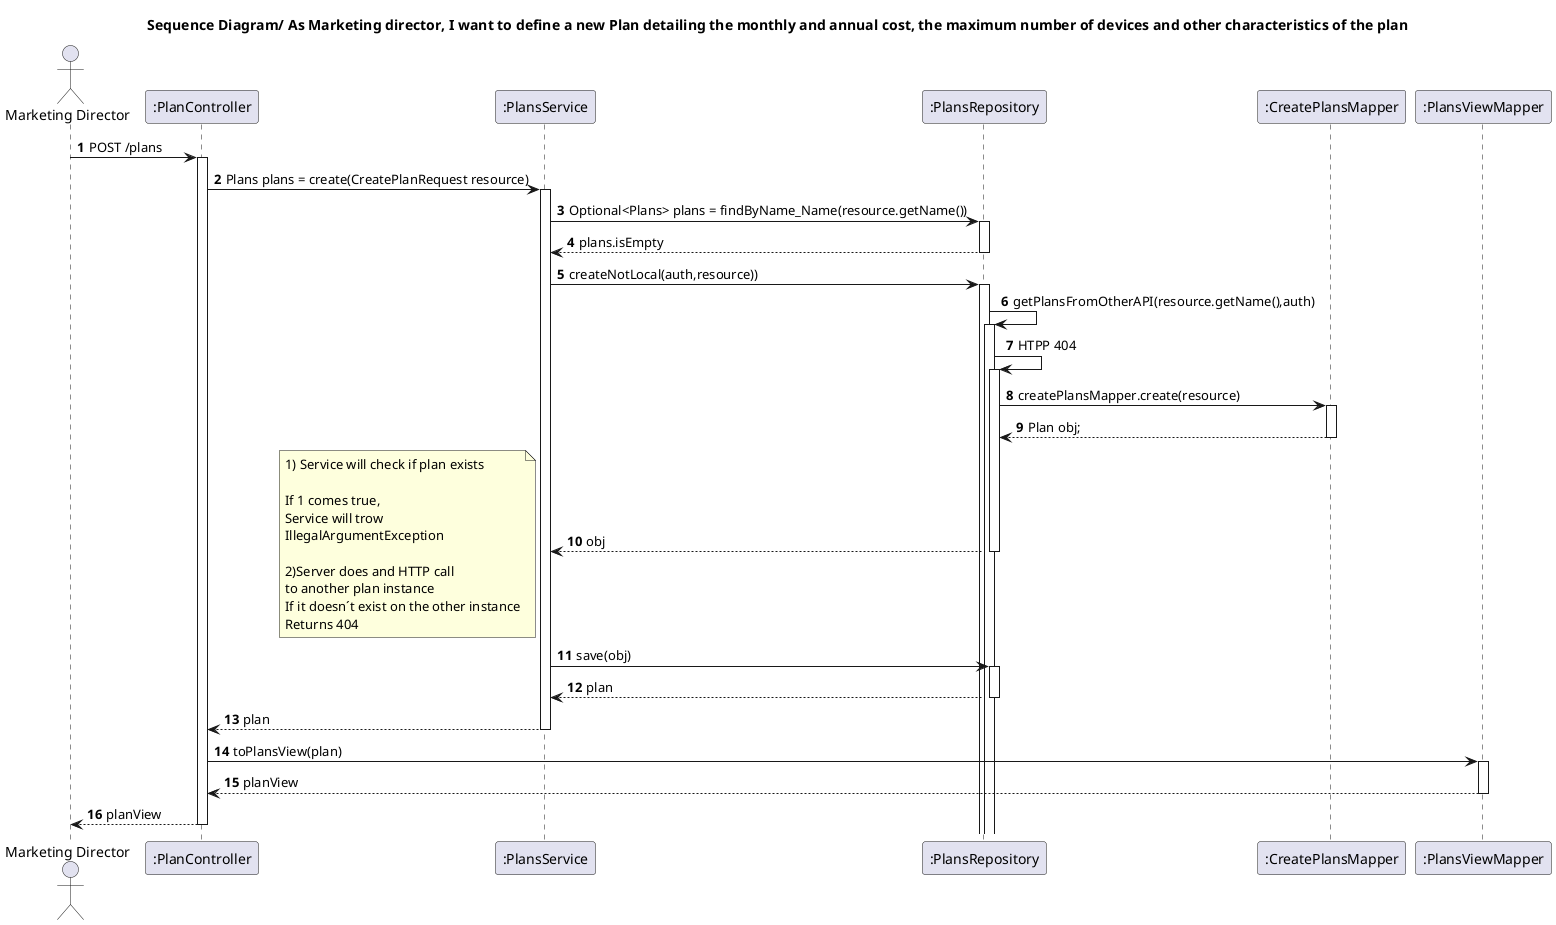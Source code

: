 @startuml
'https://plantuml.com/sequence-diagram
autoactivate on
autonumber
title Sequence Diagram/ As Marketing director, I want to define a new Plan detailing the monthly and annual cost, the maximum number of devices and other characteristics of the plan

autonumber

actor "Marketing Director" as Ac
participant ":PlanController" as Ctrl
participant ":PlansService" as Serv
participant ":PlansRepository" as Repo

participant ":CreatePlansMapper" as Mapper
participant ":PlansViewMapper" as View




Ac -> Ctrl : POST /plans
Ctrl -> Serv :Plans plans = create(CreatePlanRequest resource)
Serv -> Repo :Optional<Plans> plans = findByName_Name(resource.getName())
Repo --> Serv : plans.isEmpty
Serv->Repo:createNotLocal(auth,resource))
Repo->Repo:getPlansFromOtherAPI(resource.getName(),auth)
Repo->Repo:HTPP 404
Repo->Mapper:createPlansMapper.create(resource)
Mapper-->Repo:Plan obj;
Repo-->Serv:obj

note left
1) Service will check if plan exists

If 1 comes true,
Service will trow
IllegalArgumentException

2)Server does and HTTP call
to another plan instance
If it doesn´t exist on the other instance
Returns 404
end note

Serv -> Repo: save(obj)
Repo --> Serv: plan
Serv --> Ctrl: plan
Ctrl ->View: toPlansView(plan)
View -->Ctrl: planView
Ac <-- Ctrl : planView

@enduml